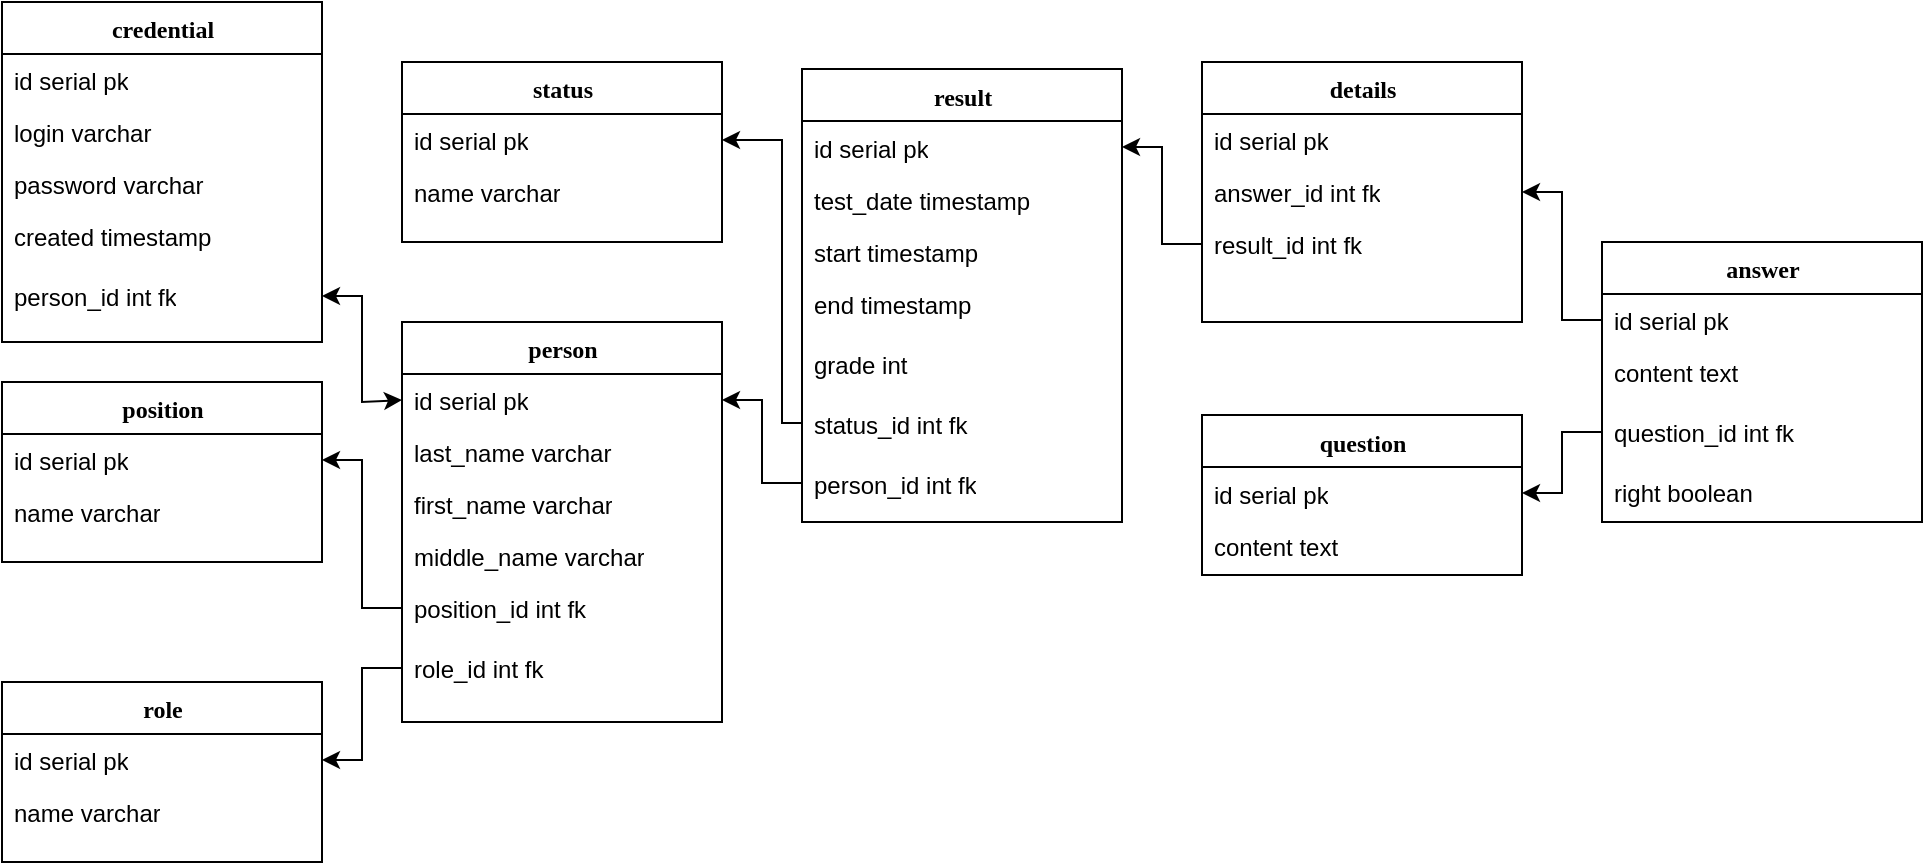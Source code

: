 <mxfile version="20.0.1" type="github">
  <diagram name="Page-1" id="9f46799a-70d6-7492-0946-bef42562c5a5">
    <mxGraphModel dx="1422" dy="762" grid="1" gridSize="10" guides="1" tooltips="1" connect="1" arrows="1" fold="1" page="1" pageScale="1" pageWidth="1100" pageHeight="850" background="none" math="0" shadow="0">
      <root>
        <mxCell id="0" />
        <mxCell id="1" parent="0" />
        <mxCell id="78961159f06e98e8-17" value="person" style="swimlane;html=1;fontStyle=1;align=center;verticalAlign=top;childLayout=stackLayout;horizontal=1;startSize=26;horizontalStack=0;resizeParent=1;resizeLast=0;collapsible=1;marginBottom=0;swimlaneFillColor=#ffffff;rounded=0;shadow=0;comic=0;labelBackgroundColor=none;strokeWidth=1;fillColor=none;fontFamily=Verdana;fontSize=12" parent="1" vertex="1">
          <mxGeometry x="240" y="240" width="160" height="200" as="geometry" />
        </mxCell>
        <mxCell id="78961159f06e98e8-21" value="id serial pk" style="text;html=1;strokeColor=none;fillColor=none;align=left;verticalAlign=top;spacingLeft=4;spacingRight=4;whiteSpace=wrap;overflow=hidden;rotatable=0;points=[[0,0.5],[1,0.5]];portConstraint=eastwest;" parent="78961159f06e98e8-17" vertex="1">
          <mxGeometry y="26" width="160" height="26" as="geometry" />
        </mxCell>
        <mxCell id="78961159f06e98e8-23" value="last_name varchar" style="text;html=1;strokeColor=none;fillColor=none;align=left;verticalAlign=top;spacingLeft=4;spacingRight=4;whiteSpace=wrap;overflow=hidden;rotatable=0;points=[[0,0.5],[1,0.5]];portConstraint=eastwest;" parent="78961159f06e98e8-17" vertex="1">
          <mxGeometry y="52" width="160" height="26" as="geometry" />
        </mxCell>
        <mxCell id="78961159f06e98e8-25" value="first_name varchar" style="text;html=1;strokeColor=none;fillColor=none;align=left;verticalAlign=top;spacingLeft=4;spacingRight=4;whiteSpace=wrap;overflow=hidden;rotatable=0;points=[[0,0.5],[1,0.5]];portConstraint=eastwest;" parent="78961159f06e98e8-17" vertex="1">
          <mxGeometry y="78" width="160" height="26" as="geometry" />
        </mxCell>
        <mxCell id="78961159f06e98e8-26" value="middle_name varchar" style="text;html=1;strokeColor=none;fillColor=none;align=left;verticalAlign=top;spacingLeft=4;spacingRight=4;whiteSpace=wrap;overflow=hidden;rotatable=0;points=[[0,0.5],[1,0.5]];portConstraint=eastwest;" parent="78961159f06e98e8-17" vertex="1">
          <mxGeometry y="104" width="160" height="26" as="geometry" />
        </mxCell>
        <mxCell id="78961159f06e98e8-24" value="position_id int fk" style="text;html=1;strokeColor=none;fillColor=none;align=left;verticalAlign=top;spacingLeft=4;spacingRight=4;whiteSpace=wrap;overflow=hidden;rotatable=0;points=[[0,0.5],[1,0.5]];portConstraint=eastwest;" parent="78961159f06e98e8-17" vertex="1">
          <mxGeometry y="130" width="160" height="26" as="geometry" />
        </mxCell>
        <mxCell id="AHCoagWtVUZfjO0nDSHG-2" value="credential" style="swimlane;html=1;fontStyle=1;align=center;verticalAlign=top;childLayout=stackLayout;horizontal=1;startSize=26;horizontalStack=0;resizeParent=1;resizeLast=0;collapsible=1;marginBottom=0;swimlaneFillColor=#ffffff;rounded=0;shadow=0;comic=0;labelBackgroundColor=none;strokeWidth=1;fillColor=none;fontFamily=Verdana;fontSize=12" vertex="1" parent="1">
          <mxGeometry x="40" y="80" width="160" height="170" as="geometry" />
        </mxCell>
        <mxCell id="AHCoagWtVUZfjO0nDSHG-3" value="id serial pk" style="text;html=1;strokeColor=none;fillColor=none;align=left;verticalAlign=top;spacingLeft=4;spacingRight=4;whiteSpace=wrap;overflow=hidden;rotatable=0;points=[[0,0.5],[1,0.5]];portConstraint=eastwest;" vertex="1" parent="AHCoagWtVUZfjO0nDSHG-2">
          <mxGeometry y="26" width="160" height="26" as="geometry" />
        </mxCell>
        <mxCell id="AHCoagWtVUZfjO0nDSHG-4" value="login varchar" style="text;html=1;strokeColor=none;fillColor=none;align=left;verticalAlign=top;spacingLeft=4;spacingRight=4;whiteSpace=wrap;overflow=hidden;rotatable=0;points=[[0,0.5],[1,0.5]];portConstraint=eastwest;" vertex="1" parent="AHCoagWtVUZfjO0nDSHG-2">
          <mxGeometry y="52" width="160" height="26" as="geometry" />
        </mxCell>
        <mxCell id="AHCoagWtVUZfjO0nDSHG-5" value="password varchar" style="text;html=1;strokeColor=none;fillColor=none;align=left;verticalAlign=top;spacingLeft=4;spacingRight=4;whiteSpace=wrap;overflow=hidden;rotatable=0;points=[[0,0.5],[1,0.5]];portConstraint=eastwest;" vertex="1" parent="AHCoagWtVUZfjO0nDSHG-2">
          <mxGeometry y="78" width="160" height="26" as="geometry" />
        </mxCell>
        <mxCell id="AHCoagWtVUZfjO0nDSHG-6" value="created timestamp" style="text;html=1;strokeColor=none;fillColor=none;align=left;verticalAlign=top;spacingLeft=4;spacingRight=4;whiteSpace=wrap;overflow=hidden;rotatable=0;points=[[0,0.5],[1,0.5]];portConstraint=eastwest;" vertex="1" parent="AHCoagWtVUZfjO0nDSHG-2">
          <mxGeometry y="104" width="160" height="26" as="geometry" />
        </mxCell>
        <mxCell id="AHCoagWtVUZfjO0nDSHG-9" value="" style="endArrow=classic;startArrow=classic;html=1;rounded=0;entryX=0;entryY=0.5;entryDx=0;entryDy=0;exitX=1;exitY=0.5;exitDx=0;exitDy=0;" edge="1" parent="1" source="AHCoagWtVUZfjO0nDSHG-10" target="78961159f06e98e8-21">
          <mxGeometry width="50" height="50" relative="1" as="geometry">
            <mxPoint x="250" y="170" as="sourcePoint" />
            <mxPoint x="460" y="350" as="targetPoint" />
            <Array as="points">
              <mxPoint x="220" y="227" />
              <mxPoint x="220" y="280" />
            </Array>
          </mxGeometry>
        </mxCell>
        <mxCell id="AHCoagWtVUZfjO0nDSHG-10" value="person_id int fk" style="text;html=1;strokeColor=none;fillColor=none;align=left;verticalAlign=top;spacingLeft=4;spacingRight=4;whiteSpace=wrap;overflow=hidden;rotatable=0;points=[[0,0.5],[1,0.5]];portConstraint=eastwest;" vertex="1" parent="1">
          <mxGeometry x="40" y="214" width="160" height="26" as="geometry" />
        </mxCell>
        <mxCell id="AHCoagWtVUZfjO0nDSHG-11" value="position" style="swimlane;html=1;fontStyle=1;align=center;verticalAlign=top;childLayout=stackLayout;horizontal=1;startSize=26;horizontalStack=0;resizeParent=1;resizeLast=0;collapsible=1;marginBottom=0;swimlaneFillColor=#ffffff;rounded=0;shadow=0;comic=0;labelBackgroundColor=none;strokeWidth=1;fillColor=none;fontFamily=Verdana;fontSize=12" vertex="1" parent="1">
          <mxGeometry x="40" y="270" width="160" height="90" as="geometry" />
        </mxCell>
        <mxCell id="AHCoagWtVUZfjO0nDSHG-12" value="id serial pk" style="text;html=1;strokeColor=none;fillColor=none;align=left;verticalAlign=top;spacingLeft=4;spacingRight=4;whiteSpace=wrap;overflow=hidden;rotatable=0;points=[[0,0.5],[1,0.5]];portConstraint=eastwest;" vertex="1" parent="AHCoagWtVUZfjO0nDSHG-11">
          <mxGeometry y="26" width="160" height="26" as="geometry" />
        </mxCell>
        <mxCell id="AHCoagWtVUZfjO0nDSHG-13" value="name varchar" style="text;html=1;strokeColor=none;fillColor=none;align=left;verticalAlign=top;spacingLeft=4;spacingRight=4;whiteSpace=wrap;overflow=hidden;rotatable=0;points=[[0,0.5],[1,0.5]];portConstraint=eastwest;" vertex="1" parent="AHCoagWtVUZfjO0nDSHG-11">
          <mxGeometry y="52" width="160" height="26" as="geometry" />
        </mxCell>
        <mxCell id="AHCoagWtVUZfjO0nDSHG-19" value="result" style="swimlane;html=1;fontStyle=1;align=center;verticalAlign=top;childLayout=stackLayout;horizontal=1;startSize=26;horizontalStack=0;resizeParent=1;resizeLast=0;collapsible=1;marginBottom=0;swimlaneFillColor=#ffffff;rounded=0;shadow=0;comic=0;labelBackgroundColor=none;strokeWidth=1;fillColor=none;fontFamily=Verdana;fontSize=12" vertex="1" parent="1">
          <mxGeometry x="440" y="113.5" width="160" height="226.5" as="geometry" />
        </mxCell>
        <mxCell id="AHCoagWtVUZfjO0nDSHG-20" value="id serial pk" style="text;html=1;strokeColor=none;fillColor=none;align=left;verticalAlign=top;spacingLeft=4;spacingRight=4;whiteSpace=wrap;overflow=hidden;rotatable=0;points=[[0,0.5],[1,0.5]];portConstraint=eastwest;" vertex="1" parent="AHCoagWtVUZfjO0nDSHG-19">
          <mxGeometry y="26" width="160" height="26" as="geometry" />
        </mxCell>
        <mxCell id="AHCoagWtVUZfjO0nDSHG-22" value="test_date timestamp" style="text;html=1;strokeColor=none;fillColor=none;align=left;verticalAlign=top;spacingLeft=4;spacingRight=4;whiteSpace=wrap;overflow=hidden;rotatable=0;points=[[0,0.5],[1,0.5]];portConstraint=eastwest;" vertex="1" parent="AHCoagWtVUZfjO0nDSHG-19">
          <mxGeometry y="52" width="160" height="26" as="geometry" />
        </mxCell>
        <mxCell id="AHCoagWtVUZfjO0nDSHG-23" value="start timestamp" style="text;html=1;strokeColor=none;fillColor=none;align=left;verticalAlign=top;spacingLeft=4;spacingRight=4;whiteSpace=wrap;overflow=hidden;rotatable=0;points=[[0,0.5],[1,0.5]];portConstraint=eastwest;" vertex="1" parent="AHCoagWtVUZfjO0nDSHG-19">
          <mxGeometry y="78" width="160" height="26" as="geometry" />
        </mxCell>
        <mxCell id="AHCoagWtVUZfjO0nDSHG-24" value="end timestamp" style="text;html=1;strokeColor=none;fillColor=none;align=left;verticalAlign=top;spacingLeft=4;spacingRight=4;whiteSpace=wrap;overflow=hidden;rotatable=0;points=[[0,0.5],[1,0.5]];portConstraint=eastwest;" vertex="1" parent="AHCoagWtVUZfjO0nDSHG-19">
          <mxGeometry y="104" width="160" height="26" as="geometry" />
        </mxCell>
        <mxCell id="AHCoagWtVUZfjO0nDSHG-28" value="grade int" style="text;html=1;strokeColor=none;fillColor=none;align=left;verticalAlign=top;spacingLeft=4;spacingRight=4;whiteSpace=wrap;overflow=hidden;rotatable=0;points=[[0,0.5],[1,0.5]];portConstraint=eastwest;" vertex="1" parent="1">
          <mxGeometry x="440" y="247.5" width="160" height="26" as="geometry" />
        </mxCell>
        <mxCell id="AHCoagWtVUZfjO0nDSHG-74" style="edgeStyle=orthogonalEdgeStyle;rounded=0;orthogonalLoop=1;jettySize=auto;html=1;exitX=0;exitY=0.5;exitDx=0;exitDy=0;entryX=1;entryY=0.5;entryDx=0;entryDy=0;" edge="1" parent="1" source="AHCoagWtVUZfjO0nDSHG-29" target="AHCoagWtVUZfjO0nDSHG-34">
          <mxGeometry relative="1" as="geometry">
            <Array as="points">
              <mxPoint x="430" y="291" />
              <mxPoint x="430" y="149" />
            </Array>
          </mxGeometry>
        </mxCell>
        <mxCell id="AHCoagWtVUZfjO0nDSHG-29" value="status_id int fk" style="text;html=1;strokeColor=none;fillColor=none;align=left;verticalAlign=top;spacingLeft=4;spacingRight=4;whiteSpace=wrap;overflow=hidden;rotatable=0;points=[[0,0.5],[1,0.5]];portConstraint=eastwest;" vertex="1" parent="1">
          <mxGeometry x="440" y="277.5" width="160" height="26" as="geometry" />
        </mxCell>
        <mxCell id="AHCoagWtVUZfjO0nDSHG-73" style="edgeStyle=orthogonalEdgeStyle;rounded=0;orthogonalLoop=1;jettySize=auto;html=1;exitX=0;exitY=0.5;exitDx=0;exitDy=0;entryX=1;entryY=0.5;entryDx=0;entryDy=0;" edge="1" parent="1" source="AHCoagWtVUZfjO0nDSHG-30" target="78961159f06e98e8-21">
          <mxGeometry relative="1" as="geometry" />
        </mxCell>
        <mxCell id="AHCoagWtVUZfjO0nDSHG-30" value="person_id int fk" style="text;html=1;strokeColor=none;fillColor=none;align=left;verticalAlign=top;spacingLeft=4;spacingRight=4;whiteSpace=wrap;overflow=hidden;rotatable=0;points=[[0,0.5],[1,0.5]];portConstraint=eastwest;" vertex="1" parent="1">
          <mxGeometry x="440" y="307.5" width="160" height="26" as="geometry" />
        </mxCell>
        <mxCell id="AHCoagWtVUZfjO0nDSHG-33" value="status" style="swimlane;html=1;fontStyle=1;align=center;verticalAlign=top;childLayout=stackLayout;horizontal=1;startSize=26;horizontalStack=0;resizeParent=1;resizeLast=0;collapsible=1;marginBottom=0;swimlaneFillColor=#ffffff;rounded=0;shadow=0;comic=0;labelBackgroundColor=none;strokeWidth=1;fillColor=none;fontFamily=Verdana;fontSize=12" vertex="1" parent="1">
          <mxGeometry x="240" y="110" width="160" height="90" as="geometry" />
        </mxCell>
        <mxCell id="AHCoagWtVUZfjO0nDSHG-34" value="id serial pk" style="text;html=1;strokeColor=none;fillColor=none;align=left;verticalAlign=top;spacingLeft=4;spacingRight=4;whiteSpace=wrap;overflow=hidden;rotatable=0;points=[[0,0.5],[1,0.5]];portConstraint=eastwest;" vertex="1" parent="AHCoagWtVUZfjO0nDSHG-33">
          <mxGeometry y="26" width="160" height="26" as="geometry" />
        </mxCell>
        <mxCell id="AHCoagWtVUZfjO0nDSHG-35" value="name varchar" style="text;html=1;strokeColor=none;fillColor=none;align=left;verticalAlign=top;spacingLeft=4;spacingRight=4;whiteSpace=wrap;overflow=hidden;rotatable=0;points=[[0,0.5],[1,0.5]];portConstraint=eastwest;" vertex="1" parent="AHCoagWtVUZfjO0nDSHG-33">
          <mxGeometry y="52" width="160" height="26" as="geometry" />
        </mxCell>
        <mxCell id="AHCoagWtVUZfjO0nDSHG-37" value="details" style="swimlane;html=1;fontStyle=1;align=center;verticalAlign=top;childLayout=stackLayout;horizontal=1;startSize=26;horizontalStack=0;resizeParent=1;resizeLast=0;collapsible=1;marginBottom=0;swimlaneFillColor=#ffffff;rounded=0;shadow=0;comic=0;labelBackgroundColor=none;strokeWidth=1;fillColor=none;fontFamily=Verdana;fontSize=12" vertex="1" parent="1">
          <mxGeometry x="640" y="110" width="160" height="130" as="geometry" />
        </mxCell>
        <mxCell id="AHCoagWtVUZfjO0nDSHG-38" value="id serial pk" style="text;html=1;strokeColor=none;fillColor=none;align=left;verticalAlign=top;spacingLeft=4;spacingRight=4;whiteSpace=wrap;overflow=hidden;rotatable=0;points=[[0,0.5],[1,0.5]];portConstraint=eastwest;" vertex="1" parent="AHCoagWtVUZfjO0nDSHG-37">
          <mxGeometry y="26" width="160" height="26" as="geometry" />
        </mxCell>
        <mxCell id="AHCoagWtVUZfjO0nDSHG-40" value="answer_id int fk" style="text;html=1;strokeColor=none;fillColor=none;align=left;verticalAlign=top;spacingLeft=4;spacingRight=4;whiteSpace=wrap;overflow=hidden;rotatable=0;points=[[0,0.5],[1,0.5]];portConstraint=eastwest;" vertex="1" parent="AHCoagWtVUZfjO0nDSHG-37">
          <mxGeometry y="52" width="160" height="26" as="geometry" />
        </mxCell>
        <mxCell id="AHCoagWtVUZfjO0nDSHG-43" value="result_id int fk" style="text;html=1;strokeColor=none;fillColor=none;align=left;verticalAlign=top;spacingLeft=4;spacingRight=4;whiteSpace=wrap;overflow=hidden;rotatable=0;points=[[0,0.5],[1,0.5]];portConstraint=eastwest;" vertex="1" parent="AHCoagWtVUZfjO0nDSHG-37">
          <mxGeometry y="78" width="160" height="26" as="geometry" />
        </mxCell>
        <mxCell id="AHCoagWtVUZfjO0nDSHG-44" value="question" style="swimlane;html=1;fontStyle=1;align=center;verticalAlign=top;childLayout=stackLayout;horizontal=1;startSize=26;horizontalStack=0;resizeParent=1;resizeLast=0;collapsible=1;marginBottom=0;swimlaneFillColor=#ffffff;rounded=0;shadow=0;comic=0;labelBackgroundColor=none;strokeWidth=1;fillColor=none;fontFamily=Verdana;fontSize=12" vertex="1" parent="1">
          <mxGeometry x="640" y="286.5" width="160" height="80" as="geometry" />
        </mxCell>
        <mxCell id="AHCoagWtVUZfjO0nDSHG-45" value="id serial pk" style="text;html=1;strokeColor=none;fillColor=none;align=left;verticalAlign=top;spacingLeft=4;spacingRight=4;whiteSpace=wrap;overflow=hidden;rotatable=0;points=[[0,0.5],[1,0.5]];portConstraint=eastwest;" vertex="1" parent="AHCoagWtVUZfjO0nDSHG-44">
          <mxGeometry y="26" width="160" height="26" as="geometry" />
        </mxCell>
        <mxCell id="AHCoagWtVUZfjO0nDSHG-46" value="content text" style="text;html=1;strokeColor=none;fillColor=none;align=left;verticalAlign=top;spacingLeft=4;spacingRight=4;whiteSpace=wrap;overflow=hidden;rotatable=0;points=[[0,0.5],[1,0.5]];portConstraint=eastwest;" vertex="1" parent="AHCoagWtVUZfjO0nDSHG-44">
          <mxGeometry y="52" width="160" height="26" as="geometry" />
        </mxCell>
        <mxCell id="AHCoagWtVUZfjO0nDSHG-50" value="answer" style="swimlane;html=1;fontStyle=1;align=center;verticalAlign=top;childLayout=stackLayout;horizontal=1;startSize=26;horizontalStack=0;resizeParent=1;resizeLast=0;collapsible=1;marginBottom=0;swimlaneFillColor=#ffffff;rounded=0;shadow=0;comic=0;labelBackgroundColor=none;strokeWidth=1;fillColor=none;fontFamily=Verdana;fontSize=12" vertex="1" parent="1">
          <mxGeometry x="840" y="200" width="160" height="140" as="geometry" />
        </mxCell>
        <mxCell id="AHCoagWtVUZfjO0nDSHG-51" value="id serial pk" style="text;html=1;strokeColor=none;fillColor=none;align=left;verticalAlign=top;spacingLeft=4;spacingRight=4;whiteSpace=wrap;overflow=hidden;rotatable=0;points=[[0,0.5],[1,0.5]];portConstraint=eastwest;" vertex="1" parent="AHCoagWtVUZfjO0nDSHG-50">
          <mxGeometry y="26" width="160" height="26" as="geometry" />
        </mxCell>
        <mxCell id="AHCoagWtVUZfjO0nDSHG-52" value="content text" style="text;html=1;strokeColor=none;fillColor=none;align=left;verticalAlign=top;spacingLeft=4;spacingRight=4;whiteSpace=wrap;overflow=hidden;rotatable=0;points=[[0,0.5],[1,0.5]];portConstraint=eastwest;" vertex="1" parent="AHCoagWtVUZfjO0nDSHG-50">
          <mxGeometry y="52" width="160" height="26" as="geometry" />
        </mxCell>
        <mxCell id="AHCoagWtVUZfjO0nDSHG-71" style="edgeStyle=orthogonalEdgeStyle;rounded=0;orthogonalLoop=1;jettySize=auto;html=1;exitX=0;exitY=0.5;exitDx=0;exitDy=0;entryX=1;entryY=0.5;entryDx=0;entryDy=0;" edge="1" parent="1" source="AHCoagWtVUZfjO0nDSHG-53" target="AHCoagWtVUZfjO0nDSHG-45">
          <mxGeometry relative="1" as="geometry" />
        </mxCell>
        <mxCell id="AHCoagWtVUZfjO0nDSHG-53" value="question_id int fk" style="text;html=1;strokeColor=none;fillColor=none;align=left;verticalAlign=top;spacingLeft=4;spacingRight=4;whiteSpace=wrap;overflow=hidden;rotatable=0;points=[[0,0.5],[1,0.5]];portConstraint=eastwest;" vertex="1" parent="1">
          <mxGeometry x="840" y="282" width="160" height="26" as="geometry" />
        </mxCell>
        <mxCell id="AHCoagWtVUZfjO0nDSHG-57" value="right boolean" style="text;html=1;strokeColor=none;fillColor=none;align=left;verticalAlign=top;spacingLeft=4;spacingRight=4;whiteSpace=wrap;overflow=hidden;rotatable=0;points=[[0,0.5],[1,0.5]];portConstraint=eastwest;" vertex="1" parent="1">
          <mxGeometry x="840" y="312" width="160" height="26" as="geometry" />
        </mxCell>
        <mxCell id="AHCoagWtVUZfjO0nDSHG-64" style="edgeStyle=orthogonalEdgeStyle;rounded=0;orthogonalLoop=1;jettySize=auto;html=1;exitX=0;exitY=0.5;exitDx=0;exitDy=0;entryX=1;entryY=0.5;entryDx=0;entryDy=0;" edge="1" parent="1" source="AHCoagWtVUZfjO0nDSHG-58" target="AHCoagWtVUZfjO0nDSHG-60">
          <mxGeometry relative="1" as="geometry" />
        </mxCell>
        <mxCell id="AHCoagWtVUZfjO0nDSHG-58" value="role_id int fk" style="text;html=1;strokeColor=none;fillColor=none;align=left;verticalAlign=top;spacingLeft=4;spacingRight=4;whiteSpace=wrap;overflow=hidden;rotatable=0;points=[[0,0.5],[1,0.5]];portConstraint=eastwest;" vertex="1" parent="1">
          <mxGeometry x="240" y="400" width="160" height="26" as="geometry" />
        </mxCell>
        <mxCell id="AHCoagWtVUZfjO0nDSHG-59" value="role" style="swimlane;html=1;fontStyle=1;align=center;verticalAlign=top;childLayout=stackLayout;horizontal=1;startSize=26;horizontalStack=0;resizeParent=1;resizeLast=0;collapsible=1;marginBottom=0;swimlaneFillColor=#ffffff;rounded=0;shadow=0;comic=0;labelBackgroundColor=none;strokeWidth=1;fillColor=none;fontFamily=Verdana;fontSize=12" vertex="1" parent="1">
          <mxGeometry x="40" y="420" width="160" height="90" as="geometry" />
        </mxCell>
        <mxCell id="AHCoagWtVUZfjO0nDSHG-60" value="id serial pk" style="text;html=1;strokeColor=none;fillColor=none;align=left;verticalAlign=top;spacingLeft=4;spacingRight=4;whiteSpace=wrap;overflow=hidden;rotatable=0;points=[[0,0.5],[1,0.5]];portConstraint=eastwest;" vertex="1" parent="AHCoagWtVUZfjO0nDSHG-59">
          <mxGeometry y="26" width="160" height="26" as="geometry" />
        </mxCell>
        <mxCell id="AHCoagWtVUZfjO0nDSHG-61" value="name varchar" style="text;html=1;strokeColor=none;fillColor=none;align=left;verticalAlign=top;spacingLeft=4;spacingRight=4;whiteSpace=wrap;overflow=hidden;rotatable=0;points=[[0,0.5],[1,0.5]];portConstraint=eastwest;" vertex="1" parent="AHCoagWtVUZfjO0nDSHG-59">
          <mxGeometry y="52" width="160" height="26" as="geometry" />
        </mxCell>
        <mxCell id="AHCoagWtVUZfjO0nDSHG-65" style="edgeStyle=orthogonalEdgeStyle;rounded=0;orthogonalLoop=1;jettySize=auto;html=1;exitX=0;exitY=0.5;exitDx=0;exitDy=0;entryX=1;entryY=0.5;entryDx=0;entryDy=0;" edge="1" parent="1" source="78961159f06e98e8-24" target="AHCoagWtVUZfjO0nDSHG-12">
          <mxGeometry relative="1" as="geometry" />
        </mxCell>
        <mxCell id="AHCoagWtVUZfjO0nDSHG-69" style="edgeStyle=orthogonalEdgeStyle;rounded=0;orthogonalLoop=1;jettySize=auto;html=1;exitX=0;exitY=0.5;exitDx=0;exitDy=0;entryX=1;entryY=0.5;entryDx=0;entryDy=0;" edge="1" parent="1" source="AHCoagWtVUZfjO0nDSHG-51" target="AHCoagWtVUZfjO0nDSHG-40">
          <mxGeometry relative="1" as="geometry" />
        </mxCell>
        <mxCell id="AHCoagWtVUZfjO0nDSHG-72" style="edgeStyle=orthogonalEdgeStyle;rounded=0;orthogonalLoop=1;jettySize=auto;html=1;exitX=0;exitY=0.5;exitDx=0;exitDy=0;entryX=1;entryY=0.5;entryDx=0;entryDy=0;" edge="1" parent="1" source="AHCoagWtVUZfjO0nDSHG-43" target="AHCoagWtVUZfjO0nDSHG-20">
          <mxGeometry relative="1" as="geometry" />
        </mxCell>
      </root>
    </mxGraphModel>
  </diagram>
</mxfile>
